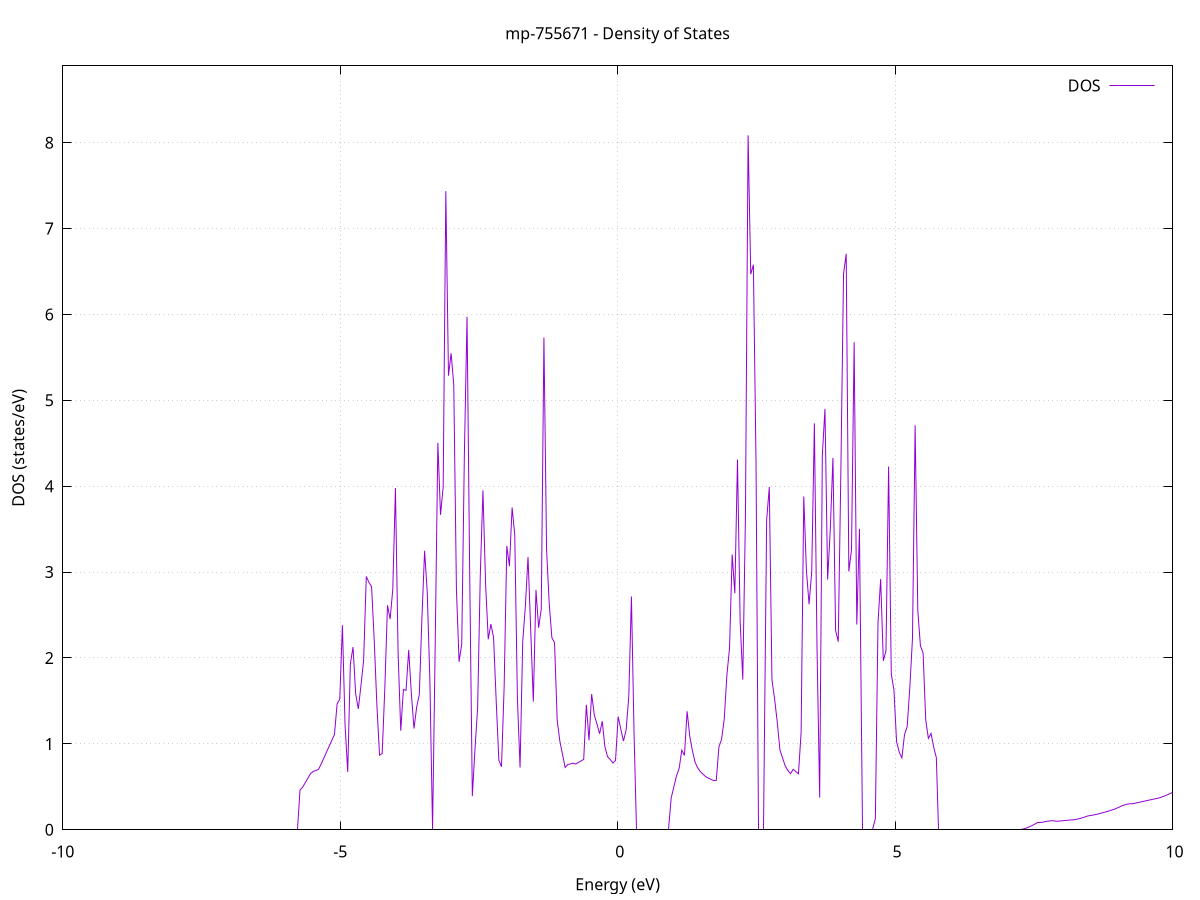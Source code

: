 set title 'mp-755671 - Density of States'
set xlabel 'Energy (eV)'
set ylabel 'DOS (states/eV)'
set grid
set xrange [-10:10]
set yrange [0:8.894]
set xzeroaxis lt -1
set terminal png size 800,600
set output 'mp-755671_dos_gnuplot.png'
plot '-' using 1:2 with lines title 'DOS'
-55.327800 0.000000
-55.280100 0.000000
-55.232300 0.000000
-55.184500 0.000000
-55.136700 0.000000
-55.088900 0.000000
-55.041100 0.000000
-54.993300 0.000000
-54.945600 0.000000
-54.897800 0.000000
-54.850000 0.000000
-54.802200 0.000000
-54.754400 0.000000
-54.706600 0.000000
-54.658800 0.000000
-54.611000 0.000000
-54.563300 0.000000
-54.515500 0.000000
-54.467700 0.000000
-54.419900 0.000000
-54.372100 0.000000
-54.324300 0.000000
-54.276500 0.000000
-54.228700 0.000000
-54.181000 0.000000
-54.133200 0.000000
-54.085400 0.000000
-54.037600 0.000000
-53.989800 0.000000
-53.942000 0.000000
-53.894200 0.000000
-53.846500 0.000000
-53.798700 0.000000
-53.750900 0.000000
-53.703100 0.000000
-53.655300 0.000000
-53.607500 0.000000
-53.559700 0.000000
-53.511900 0.000000
-53.464200 0.000000
-53.416400 0.000000
-53.368600 0.000000
-53.320800 0.000000
-53.273000 0.000000
-53.225200 0.000000
-53.177400 0.000000
-53.129600 0.000000
-53.081900 0.000000
-53.034100 0.000000
-52.986300 0.000000
-52.938500 0.000000
-52.890700 0.000000
-52.842900 0.000000
-52.795100 0.000000
-52.747400 0.000000
-52.699600 0.000000
-52.651800 0.000000
-52.604000 0.000000
-52.556200 0.000000
-52.508400 0.000000
-52.460600 0.000000
-52.412800 0.000000
-52.365100 0.000000
-52.317300 0.000000
-52.269500 0.000000
-52.221700 0.000000
-52.173900 0.000000
-52.126100 0.000000
-52.078300 0.000000
-52.030500 0.000000
-51.982800 0.000000
-51.935000 0.000000
-51.887200 0.000000
-51.839400 0.000000
-51.791600 0.000000
-51.743800 0.000000
-51.696000 0.000000
-51.648300 0.000000
-51.600500 0.000000
-51.552700 0.000000
-51.504900 0.000000
-51.457100 0.000000
-51.409300 0.000000
-51.361500 0.000000
-51.313700 0.000000
-51.266000 0.000000
-51.218200 0.000000
-51.170400 0.000000
-51.122600 0.000000
-51.074800 0.000000
-51.027000 0.000000
-50.979200 0.000000
-50.931400 0.000000
-50.883700 0.000000
-50.835900 0.000000
-50.788100 0.000000
-50.740300 0.000000
-50.692500 0.000000
-50.644700 0.000000
-50.596900 0.000000
-50.549200 0.000000
-50.501400 0.000000
-50.453600 0.000000
-50.405800 0.000000
-50.358000 0.000000
-50.310200 0.000000
-50.262400 0.000000
-50.214600 0.000000
-50.166900 0.000000
-50.119100 0.000000
-50.071300 0.000000
-50.023500 0.000000
-49.975700 0.000000
-49.927900 0.000000
-49.880100 0.000000
-49.832400 0.000000
-49.784600 0.000000
-49.736800 0.000000
-49.689000 0.000000
-49.641200 0.000000
-49.593400 0.000000
-49.545600 0.000000
-49.497800 0.000000
-49.450100 0.000000
-49.402300 0.000000
-49.354500 0.000000
-49.306700 0.000000
-49.258900 0.000000
-49.211100 0.000000
-49.163300 0.000000
-49.115500 0.000000
-49.067800 0.000000
-49.020000 0.000000
-48.972200 0.000000
-48.924400 0.000000
-48.876600 0.000000
-48.828800 0.000000
-48.781000 0.000000
-48.733300 0.000000
-48.685500 0.000000
-48.637700 0.000000
-48.589900 0.000000
-48.542100 0.000000
-48.494300 0.000000
-48.446500 0.000000
-48.398700 0.000000
-48.351000 0.000000
-48.303200 0.000000
-48.255400 0.000000
-48.207600 0.000000
-48.159800 0.000000
-48.112000 0.000000
-48.064200 0.000000
-48.016400 0.000000
-47.968700 0.000000
-47.920900 0.000000
-47.873100 0.000000
-47.825300 0.000000
-47.777500 11.517900
-47.729700 5.402800
-47.681900 18.701600
-47.634200 0.000000
-47.586400 0.000000
-47.538600 0.000000
-47.490800 0.000000
-47.443000 0.000000
-47.395200 0.000000
-47.347400 0.000000
-47.299600 0.000000
-47.251900 0.000000
-47.204100 0.000000
-47.156300 0.000000
-47.108500 0.000000
-47.060700 0.000000
-47.012900 0.000000
-46.965100 0.000000
-46.917300 0.000000
-46.869600 0.000000
-46.821800 0.000000
-46.774000 0.000000
-46.726200 0.000000
-46.678400 0.000000
-46.630600 0.000000
-46.582800 0.000000
-46.535100 0.000000
-46.487300 0.000000
-46.439500 0.000000
-46.391700 0.000000
-46.343900 0.000000
-46.296100 0.000000
-46.248300 0.000000
-46.200500 25.761000
-46.152800 9.515100
-46.105000 19.293900
-46.057200 0.000000
-46.009400 0.000000
-45.961600 0.000000
-45.913800 0.000000
-45.866000 0.000000
-45.818200 0.000000
-45.770500 0.000000
-45.722700 0.000000
-45.674900 0.000000
-45.627100 0.000000
-45.579300 0.000000
-45.531500 0.000000
-45.483700 0.000000
-45.436000 0.000000
-45.388200 0.000000
-45.340400 0.000000
-45.292600 0.000000
-45.244800 0.000000
-45.197000 0.000000
-45.149200 0.000000
-45.101400 0.000000
-45.053700 0.000000
-45.005900 0.000000
-44.958100 0.000000
-44.910300 0.000000
-44.862500 0.000000
-44.814700 0.000000
-44.766900 0.000000
-44.719100 0.000000
-44.671400 0.000000
-44.623600 0.000000
-44.575800 0.000000
-44.528000 0.000000
-44.480200 0.000000
-44.432400 0.000000
-44.384600 0.000000
-44.336900 0.000000
-44.289100 0.000000
-44.241300 0.000000
-44.193500 0.000000
-44.145700 0.000000
-44.097900 0.000000
-44.050100 0.000000
-44.002300 0.000000
-43.954600 0.000000
-43.906800 0.000000
-43.859000 0.000000
-43.811200 0.000000
-43.763400 0.000000
-43.715600 0.000000
-43.667800 0.000000
-43.620000 0.000000
-43.572300 0.000000
-43.524500 0.000000
-43.476700 0.000000
-43.428900 0.000000
-43.381100 0.000000
-43.333300 0.000000
-43.285500 0.000000
-43.237800 0.000000
-43.190000 0.000000
-43.142200 0.000000
-43.094400 0.000000
-43.046600 0.000000
-42.998800 0.000000
-42.951000 0.000000
-42.903200 0.000000
-42.855500 0.000000
-42.807700 0.000000
-42.759900 0.000000
-42.712100 0.000000
-42.664300 0.000000
-42.616500 0.000000
-42.568700 0.000000
-42.520900 0.000000
-42.473200 0.000000
-42.425400 0.000000
-42.377600 0.000000
-42.329800 0.000000
-42.282000 0.000000
-42.234200 0.000000
-42.186400 0.000000
-42.138700 0.000000
-42.090900 0.000000
-42.043100 0.000000
-41.995300 0.000000
-41.947500 0.000000
-41.899700 0.000000
-41.851900 0.000000
-41.804100 0.000000
-41.756400 0.000000
-41.708600 0.000000
-41.660800 0.000000
-41.613000 0.000000
-41.565200 0.000000
-41.517400 0.000000
-41.469600 0.000000
-41.421800 0.000000
-41.374100 0.000000
-41.326300 0.000000
-41.278500 0.000000
-41.230700 0.000000
-41.182900 0.000000
-41.135100 0.000000
-41.087300 0.000000
-41.039600 0.000000
-40.991800 0.000000
-40.944000 0.000000
-40.896200 0.000000
-40.848400 0.000000
-40.800600 0.000000
-40.752800 0.000000
-40.705000 0.000000
-40.657300 0.000000
-40.609500 0.000000
-40.561700 0.000000
-40.513900 0.000000
-40.466100 0.000000
-40.418300 0.000000
-40.370500 0.000000
-40.322800 0.000000
-40.275000 0.000000
-40.227200 0.000000
-40.179400 0.000000
-40.131600 0.000000
-40.083800 0.000000
-40.036000 0.000000
-39.988200 0.000000
-39.940500 0.000000
-39.892700 0.000000
-39.844900 0.000000
-39.797100 0.000000
-39.749300 0.000000
-39.701500 0.000000
-39.653700 0.000000
-39.605900 0.000000
-39.558200 0.000000
-39.510400 0.000000
-39.462600 0.000000
-39.414800 0.000000
-39.367000 0.000000
-39.319200 0.000000
-39.271400 0.000000
-39.223700 0.000000
-39.175900 0.000000
-39.128100 0.000000
-39.080300 0.000000
-39.032500 0.000000
-38.984700 0.000000
-38.936900 0.000000
-38.889100 0.000000
-38.841400 0.000000
-38.793600 0.000000
-38.745800 0.000000
-38.698000 0.000000
-38.650200 0.000000
-38.602400 0.000000
-38.554600 0.000000
-38.506800 0.000000
-38.459100 0.000000
-38.411300 0.000000
-38.363500 0.000000
-38.315700 0.000000
-38.267900 0.000000
-38.220100 0.000000
-38.172300 0.000000
-38.124600 0.000000
-38.076800 0.000000
-38.029000 0.000000
-37.981200 0.000000
-37.933400 0.000000
-37.885600 0.000000
-37.837800 0.000000
-37.790000 0.000000
-37.742300 0.000000
-37.694500 0.000000
-37.646700 0.000000
-37.598900 0.000000
-37.551100 0.000000
-37.503300 0.000000
-37.455500 0.000000
-37.407700 0.000000
-37.360000 0.000000
-37.312200 0.000000
-37.264400 0.000000
-37.216600 0.000000
-37.168800 0.000000
-37.121000 0.000000
-37.073200 0.000000
-37.025500 0.000000
-36.977700 0.000000
-36.929900 0.000000
-36.882100 0.000000
-36.834300 0.000000
-36.786500 0.000000
-36.738700 0.000000
-36.690900 0.000000
-36.643200 0.000000
-36.595400 0.000000
-36.547600 0.000000
-36.499800 0.000000
-36.452000 0.000000
-36.404200 0.000000
-36.356400 0.000000
-36.308600 0.000000
-36.260900 0.000000
-36.213100 0.000000
-36.165300 0.000000
-36.117500 0.000000
-36.069700 0.000000
-36.021900 0.000000
-35.974100 0.000000
-35.926400 0.000000
-35.878600 0.000000
-35.830800 0.000000
-35.783000 0.000000
-35.735200 0.000000
-35.687400 0.000000
-35.639600 0.000000
-35.591800 0.000000
-35.544100 0.000000
-35.496300 0.000000
-35.448500 0.000000
-35.400700 0.000000
-35.352900 0.000000
-35.305100 0.000000
-35.257300 0.000000
-35.209500 0.000000
-35.161800 0.000000
-35.114000 0.000000
-35.066200 0.000000
-35.018400 0.000000
-34.970600 0.000000
-34.922800 0.000000
-34.875000 0.000000
-34.827300 0.000000
-34.779500 0.000000
-34.731700 0.000000
-34.683900 0.000000
-34.636100 0.000000
-34.588300 0.000000
-34.540500 0.000000
-34.492700 0.000000
-34.445000 0.000000
-34.397200 0.000000
-34.349400 0.000000
-34.301600 0.000000
-34.253800 0.000000
-34.206000 0.000000
-34.158200 0.000000
-34.110400 0.000000
-34.062700 0.000000
-34.014900 0.000000
-33.967100 0.000000
-33.919300 0.000000
-33.871500 0.000000
-33.823700 0.000000
-33.775900 0.000000
-33.728200 0.000000
-33.680400 0.000000
-33.632600 0.000000
-33.584800 0.000000
-33.537000 0.000000
-33.489200 0.000000
-33.441400 0.000000
-33.393600 0.000000
-33.345900 0.000000
-33.298100 0.000000
-33.250300 0.000000
-33.202500 0.000000
-33.154700 0.000000
-33.106900 0.000000
-33.059100 0.000000
-33.011300 0.000000
-32.963600 0.000000
-32.915800 0.000000
-32.868000 0.000000
-32.820200 0.000000
-32.772400 0.000000
-32.724600 0.000000
-32.676800 0.000000
-32.629100 0.000000
-32.581300 0.000000
-32.533500 0.000000
-32.485700 0.000000
-32.437900 0.000000
-32.390100 0.000000
-32.342300 0.000000
-32.294500 0.000000
-32.246800 0.000000
-32.199000 0.000000
-32.151200 0.000000
-32.103400 0.000000
-32.055600 0.000000
-32.007800 0.000000
-31.960000 0.000000
-31.912200 0.000000
-31.864500 0.000000
-31.816700 0.000000
-31.768900 0.000000
-31.721100 0.000000
-31.673300 0.000000
-31.625500 0.000000
-31.577700 0.000000
-31.530000 0.000000
-31.482200 0.000000
-31.434400 0.000000
-31.386600 0.000000
-31.338800 0.000000
-31.291000 0.000000
-31.243200 0.000000
-31.195400 0.000000
-31.147700 0.000000
-31.099900 0.000000
-31.052100 0.000000
-31.004300 0.000000
-30.956500 0.000000
-30.908700 0.000000
-30.860900 0.000000
-30.813200 0.000000
-30.765400 0.000000
-30.717600 0.000000
-30.669800 0.000000
-30.622000 0.000000
-30.574200 0.000000
-30.526400 0.000000
-30.478600 0.000000
-30.430900 0.000000
-30.383100 0.000000
-30.335300 0.000000
-30.287500 0.000000
-30.239700 0.000000
-30.191900 0.000000
-30.144100 0.000000
-30.096300 0.000000
-30.048600 0.000000
-30.000800 0.000000
-29.953000 0.000000
-29.905200 0.000000
-29.857400 0.000000
-29.809600 0.000000
-29.761800 0.000000
-29.714100 0.000000
-29.666300 0.000000
-29.618500 0.000000
-29.570700 0.000000
-29.522900 0.000000
-29.475100 0.000000
-29.427300 0.000000
-29.379500 0.000000
-29.331800 0.000000
-29.284000 0.000000
-29.236200 0.000000
-29.188400 0.000000
-29.140600 0.000000
-29.092800 0.000000
-29.045000 0.000000
-28.997200 0.000000
-28.949500 0.000000
-28.901700 0.000000
-28.853900 0.000000
-28.806100 0.000000
-28.758300 0.000000
-28.710500 0.000000
-28.662700 0.000000
-28.615000 0.000000
-28.567200 0.000000
-28.519400 0.000000
-28.471600 0.000000
-28.423800 0.000000
-28.376000 0.000000
-28.328200 0.000000
-28.280400 0.000000
-28.232700 0.000000
-28.184900 0.000000
-28.137100 0.000000
-28.089300 0.000000
-28.041500 0.000000
-27.993700 0.000000
-27.945900 0.000000
-27.898100 0.000000
-27.850400 0.000000
-27.802600 0.000000
-27.754800 0.000000
-27.707000 0.000000
-27.659200 0.000000
-27.611400 0.000000
-27.563600 0.000000
-27.515900 0.000000
-27.468100 0.000000
-27.420300 0.000000
-27.372500 0.000000
-27.324700 0.000000
-27.276900 0.000000
-27.229100 0.000000
-27.181300 0.000000
-27.133600 0.000000
-27.085800 0.000000
-27.038000 0.000000
-26.990200 0.000000
-26.942400 0.000000
-26.894600 0.000000
-26.846800 0.000000
-26.799000 0.000000
-26.751300 0.000000
-26.703500 0.000000
-26.655700 0.000000
-26.607900 0.000000
-26.560100 0.000000
-26.512300 0.000000
-26.464500 0.000000
-26.416800 0.000000
-26.369000 0.000000
-26.321200 0.000000
-26.273400 0.000000
-26.225600 0.000000
-26.177800 0.000000
-26.130000 0.000000
-26.082200 0.000000
-26.034500 0.000000
-25.986700 0.000000
-25.938900 0.000000
-25.891100 0.000000
-25.843300 0.000000
-25.795500 0.000000
-25.747700 0.000000
-25.699900 0.000000
-25.652200 0.000000
-25.604400 0.000000
-25.556600 0.000000
-25.508800 0.000000
-25.461000 0.000000
-25.413200 0.000000
-25.365400 0.000000
-25.317700 0.000000
-25.269900 0.000000
-25.222100 0.000000
-25.174300 0.000000
-25.126500 0.000000
-25.078700 0.000000
-25.030900 0.000000
-24.983100 0.000000
-24.935400 0.000000
-24.887600 0.000000
-24.839800 0.000000
-24.792000 0.000000
-24.744200 0.000000
-24.696400 0.000000
-24.648600 0.000000
-24.600800 0.000000
-24.553100 0.000000
-24.505300 0.000000
-24.457500 0.000000
-24.409700 0.000000
-24.361900 0.000000
-24.314100 0.000000
-24.266300 0.000000
-24.218600 0.000000
-24.170800 0.000000
-24.123000 0.000000
-24.075200 0.000000
-24.027400 0.000000
-23.979600 0.000000
-23.931800 0.000000
-23.884000 0.000000
-23.836300 0.000000
-23.788500 0.000000
-23.740700 0.000000
-23.692900 0.000000
-23.645100 0.000000
-23.597300 0.000000
-23.549500 0.000000
-23.501700 0.000000
-23.454000 0.000000
-23.406200 0.000000
-23.358400 0.000000
-23.310600 0.000000
-23.262800 0.000000
-23.215000 0.000000
-23.167200 0.000000
-23.119500 0.000000
-23.071700 0.000000
-23.023900 0.000000
-22.976100 0.000000
-22.928300 0.000000
-22.880500 0.000000
-22.832700 0.000000
-22.784900 0.000000
-22.737200 0.000000
-22.689400 0.000000
-22.641600 0.000000
-22.593800 0.000000
-22.546000 0.000000
-22.498200 0.000000
-22.450400 0.000000
-22.402600 0.000000
-22.354900 0.000000
-22.307100 0.000000
-22.259300 0.000000
-22.211500 0.000000
-22.163700 0.000000
-22.115900 0.000000
-22.068100 0.000000
-22.020400 0.000000
-21.972600 0.000000
-21.924800 0.000000
-21.877000 0.000000
-21.829200 0.000000
-21.781400 0.000000
-21.733600 0.000000
-21.685800 0.000000
-21.638100 0.000000
-21.590300 0.000000
-21.542500 0.000000
-21.494700 0.000000
-21.446900 0.000000
-21.399100 0.000000
-21.351300 0.000000
-21.303600 0.000000
-21.255800 0.000000
-21.208000 0.000000
-21.160200 0.000000
-21.112400 0.000000
-21.064600 0.000000
-21.016800 0.000000
-20.969000 0.000000
-20.921300 0.000000
-20.873500 0.000000
-20.825700 0.000000
-20.777900 0.000000
-20.730100 0.000000
-20.682300 0.000000
-20.634500 0.000000
-20.586700 0.000000
-20.539000 0.000000
-20.491200 0.000000
-20.443400 0.000000
-20.395600 0.000000
-20.347800 0.000000
-20.300000 0.000000
-20.252200 0.000000
-20.204500 0.000000
-20.156700 0.000000
-20.108900 0.000000
-20.061100 0.000000
-20.013300 0.000000
-19.965500 0.000000
-19.917700 0.000000
-19.869900 0.000000
-19.822200 0.000000
-19.774400 0.000000
-19.726600 0.000000
-19.678800 0.000000
-19.631000 0.000000
-19.583200 0.000000
-19.535400 0.000000
-19.487600 0.000000
-19.439900 0.000000
-19.392100 0.000000
-19.344300 0.000000
-19.296500 0.000000
-19.248700 0.000000
-19.200900 0.000000
-19.153100 0.230400
-19.105400 0.507600
-19.057600 0.308600
-19.009800 0.336500
-18.962000 0.364500
-18.914200 0.382600
-18.866400 0.369100
-18.818600 0.370400
-18.770800 0.385400
-18.723100 0.400400
-18.675300 0.415400
-18.627500 0.430400
-18.579700 0.442200
-18.531900 0.457500
-18.484100 0.472700
-18.436300 0.488600
-18.388500 0.504600
-18.340800 0.520600
-18.293000 0.542200
-18.245200 0.600100
-18.197400 0.633400
-18.149600 0.666700
-18.101800 0.699800
-18.054000 0.730600
-18.006300 0.761300
-17.958500 0.903800
-17.910700 1.038600
-17.862900 1.169300
-17.815100 1.300100
-17.767300 1.420800
-17.719500 1.927300
-17.671700 0.756300
-17.624000 2.291800
-17.576200 3.707500
-17.528400 3.444800
-17.480600 2.987300
-17.432800 2.731400
-17.385000 2.616200
-17.337200 1.101600
-17.289400 1.976700
-17.241700 0.409100
-17.193900 0.421900
-17.146100 0.434700
-17.098300 0.447500
-17.050500 0.460200
-17.002700 0.442900
-16.954900 0.457500
-16.907200 0.472000
-16.859400 0.487900
-16.811600 0.503900
-16.763800 0.519900
-16.716000 0.541300
-16.668200 0.599800
-16.620400 0.633700
-16.572600 0.667600
-16.524900 0.701200
-16.477100 0.732900
-16.429300 0.764600
-16.381500 0.909600
-16.333700 1.050400
-16.285900 1.193000
-16.238100 1.859300
-16.190300 1.402400
-16.142600 1.212000
-16.094800 0.745800
-16.047000 2.716100
-15.999200 3.436300
-15.951400 3.162800
-15.903600 2.772300
-15.855800 2.410700
-15.808100 2.197800
-15.760300 2.022400
-15.712500 1.124600
-15.664700 0.000000
-15.616900 0.000000
-15.569100 0.000000
-15.521300 0.000000
-15.473500 0.000000
-15.425800 0.000000
-15.378000 0.000000
-15.330200 0.000000
-15.282400 0.000000
-15.234600 0.000000
-15.186800 0.000000
-15.139000 0.000000
-15.091200 0.000000
-15.043500 0.000000
-14.995700 0.000000
-14.947900 0.000000
-14.900100 0.000000
-14.852300 0.000000
-14.804500 0.000000
-14.756700 0.000000
-14.709000 0.000000
-14.661200 0.000000
-14.613400 0.000000
-14.565600 0.000000
-14.517800 0.000000
-14.470000 0.000000
-14.422200 0.000000
-14.374400 0.000000
-14.326700 0.000000
-14.278900 0.000000
-14.231100 0.000000
-14.183300 0.000000
-14.135500 0.000000
-14.087700 0.000000
-14.039900 0.000000
-13.992100 0.000000
-13.944400 0.000000
-13.896600 0.000000
-13.848800 0.000000
-13.801000 0.000000
-13.753200 0.000000
-13.705400 0.000000
-13.657600 0.000000
-13.609900 0.000000
-13.562100 0.000000
-13.514300 0.000000
-13.466500 0.000000
-13.418700 0.000000
-13.370900 0.000000
-13.323100 0.000000
-13.275300 0.000000
-13.227600 0.000000
-13.179800 0.000000
-13.132000 0.000000
-13.084200 0.000000
-13.036400 0.000000
-12.988600 0.000000
-12.940800 0.000000
-12.893000 0.000000
-12.845300 0.000000
-12.797500 0.000000
-12.749700 0.000000
-12.701900 0.000000
-12.654100 0.000000
-12.606300 0.000000
-12.558500 0.000000
-12.510800 0.000000
-12.463000 0.000000
-12.415200 0.000000
-12.367400 0.000000
-12.319600 0.000000
-12.271800 0.000000
-12.224000 0.000000
-12.176200 0.000000
-12.128500 0.000000
-12.080700 0.000000
-12.032900 0.000000
-11.985100 0.000000
-11.937300 0.000000
-11.889500 0.000000
-11.841700 0.000000
-11.794000 0.000000
-11.746200 0.000000
-11.698400 0.000000
-11.650600 0.000000
-11.602800 0.000000
-11.555000 0.000000
-11.507200 0.000000
-11.459400 0.000000
-11.411700 0.000000
-11.363900 0.000000
-11.316100 0.000000
-11.268300 0.000000
-11.220500 0.000000
-11.172700 0.000000
-11.124900 0.000000
-11.077100 0.000000
-11.029400 0.000000
-10.981600 0.000000
-10.933800 0.000000
-10.886000 0.000000
-10.838200 0.000000
-10.790400 0.000000
-10.742600 0.000000
-10.694900 0.000000
-10.647100 0.000000
-10.599300 0.000000
-10.551500 0.000000
-10.503700 0.000000
-10.455900 0.000000
-10.408100 0.000000
-10.360300 0.000000
-10.312600 0.000000
-10.264800 0.000000
-10.217000 0.000000
-10.169200 0.000000
-10.121400 0.000000
-10.073600 0.000000
-10.025800 0.000000
-9.978000 0.000000
-9.930300 0.000000
-9.882500 0.000000
-9.834700 0.000000
-9.786900 0.000000
-9.739100 0.000000
-9.691300 0.000000
-9.643500 0.000000
-9.595800 0.000000
-9.548000 0.000000
-9.500200 0.000000
-9.452400 0.000000
-9.404600 0.000000
-9.356800 0.000000
-9.309000 0.000000
-9.261200 0.000000
-9.213500 0.000000
-9.165700 0.000000
-9.117900 0.000000
-9.070100 0.000000
-9.022300 0.000000
-8.974500 0.000000
-8.926700 0.000000
-8.878900 0.000000
-8.831200 0.000000
-8.783400 0.000000
-8.735600 0.000000
-8.687800 0.000000
-8.640000 0.000000
-8.592200 0.000000
-8.544400 0.000000
-8.496700 0.000000
-8.448900 0.000000
-8.401100 0.000000
-8.353300 0.000000
-8.305500 0.000000
-8.257700 0.000000
-8.209900 0.000000
-8.162100 0.000000
-8.114400 0.000000
-8.066600 0.000000
-8.018800 0.000000
-7.971000 0.000000
-7.923200 0.000000
-7.875400 0.000000
-7.827600 0.000000
-7.779800 0.000000
-7.732100 0.000000
-7.684300 0.000000
-7.636500 0.000000
-7.588700 0.000000
-7.540900 0.000000
-7.493100 0.000000
-7.445300 0.000000
-7.397600 0.000000
-7.349800 0.000000
-7.302000 0.000000
-7.254200 0.000000
-7.206400 0.000000
-7.158600 0.000000
-7.110800 0.000000
-7.063000 0.000000
-7.015300 0.000000
-6.967500 0.000000
-6.919700 0.000000
-6.871900 0.000000
-6.824100 0.000000
-6.776300 0.000000
-6.728500 0.000000
-6.680700 0.000000
-6.633000 0.000000
-6.585200 0.000000
-6.537400 0.000000
-6.489600 0.000000
-6.441800 0.000000
-6.394000 0.000000
-6.346200 0.000000
-6.298500 0.000000
-6.250700 0.000000
-6.202900 0.000000
-6.155100 0.000000
-6.107300 0.000000
-6.059500 0.000000
-6.011700 0.000000
-5.963900 0.000000
-5.916200 0.000000
-5.868400 0.000000
-5.820600 0.000000
-5.772800 0.000000
-5.725000 0.463500
-5.677200 0.495800
-5.629400 0.549000
-5.581600 0.602200
-5.533900 0.655400
-5.486100 0.680300
-5.438300 0.690300
-5.390500 0.702800
-5.342700 0.767600
-5.294900 0.835900
-5.247100 0.904300
-5.199400 0.972600
-5.151600 1.041000
-5.103800 1.109300
-5.056000 1.466400
-5.008200 1.519500
-4.960400 2.382000
-4.912600 1.214500
-4.864800 0.673500
-4.817100 1.933600
-4.769300 2.127000
-4.721500 1.582600
-4.673700 1.407400
-4.625900 1.680500
-4.578100 1.972200
-4.530300 2.949300
-4.482500 2.880100
-4.434800 2.830100
-4.387000 2.205500
-4.339200 1.451600
-4.291400 0.869300
-4.243600 0.887900
-4.195800 1.651600
-4.148000 2.613500
-4.100300 2.452800
-4.052500 2.800700
-4.004700 3.978300
-3.956900 2.057300
-3.909100 1.153200
-3.861300 1.632500
-3.813500 1.623300
-3.765700 2.093800
-3.718000 1.586600
-3.670200 1.178700
-3.622400 1.428600
-3.574600 1.574100
-3.526800 2.477300
-3.479000 3.248500
-3.431200 2.761100
-3.383400 1.718800
-3.335700 0.000000
-3.287900 2.168400
-3.240100 4.505100
-3.192300 3.666600
-3.144500 3.991500
-3.096700 7.435500
-3.048900 5.287600
-3.001200 5.547200
-2.953400 5.178200
-2.905600 2.800900
-2.857800 1.956000
-2.810000 2.162600
-2.762200 4.372900
-2.714400 5.973500
-2.666600 3.000600
-2.618900 0.391900
-2.571100 0.939700
-2.523300 1.417800
-2.475500 2.966100
-2.427700 3.950900
-2.379900 2.862200
-2.332100 2.218300
-2.284400 2.395000
-2.236600 2.241800
-2.188800 1.501200
-2.141000 0.809300
-2.093200 0.733400
-2.045400 1.669700
-1.997600 3.304200
-1.949800 3.070500
-1.902100 3.752500
-1.854300 3.433800
-1.806500 1.527200
-1.758700 0.724900
-1.710900 2.191700
-1.663100 2.602200
-1.615300 3.175400
-1.567500 2.340100
-1.519800 1.492400
-1.472000 2.791500
-1.424200 2.352500
-1.376400 2.571600
-1.328600 5.730800
-1.280800 3.258200
-1.233000 2.633700
-1.185300 2.236500
-1.137500 2.178300
-1.089700 1.275300
-1.041900 1.032900
-0.994100 0.879400
-0.946300 0.725800
-0.898500 0.760300
-0.850700 0.766900
-0.803000 0.776000
-0.755200 0.765400
-0.707400 0.783400
-0.659600 0.801300
-0.611800 0.819300
-0.564000 1.455100
-0.516200 1.041300
-0.468400 1.579700
-0.420700 1.336400
-0.372900 1.232000
-0.325100 1.117800
-0.277300 1.263700
-0.229500 0.966400
-0.181700 0.850900
-0.133900 0.819100
-0.086200 0.776600
-0.038400 0.806000
0.009400 1.318700
0.057200 1.170300
0.105000 1.032700
0.152800 1.163400
0.200600 1.544900
0.248400 2.716000
0.296100 1.109000
0.343900 0.000000
0.391700 0.000000
0.439500 0.000000
0.487300 0.000000
0.535100 0.000000
0.582900 0.000000
0.630700 0.000000
0.678400 0.000000
0.726200 0.000000
0.774000 0.000000
0.821800 0.000000
0.869600 0.000000
0.917400 0.000000
0.965200 0.371300
1.012900 0.499700
1.060700 0.628100
1.108500 0.715600
1.156300 0.926900
1.204100 0.866000
1.251900 1.379900
1.299700 1.088900
1.347500 0.920600
1.395200 0.786400
1.443000 0.720800
1.490800 0.677000
1.538600 0.647600
1.586400 0.618300
1.634200 0.602100
1.682000 0.587500
1.729800 0.572900
1.777500 0.574800
1.825300 0.964100
1.873100 1.053600
1.920900 1.286400
1.968700 1.797700
2.016500 2.117300
2.064300 3.205200
2.112000 2.753400
2.159800 4.310300
2.207600 2.434400
2.255400 1.748500
2.303200 3.647000
2.351000 8.085600
2.398800 6.468300
2.446600 6.578200
2.494300 4.256500
2.542100 0.000000
2.589900 0.000000
2.637700 0.000000
2.685500 3.606900
2.733300 3.990400
2.781100 1.747400
2.828900 1.522500
2.876600 1.253500
2.924400 0.930100
2.972200 0.836900
3.020000 0.743600
3.067800 0.690800
3.115600 0.653100
3.163400 0.704100
3.211100 0.677900
3.258900 0.651600
3.306700 1.134000
3.354500 3.881200
3.402300 3.016700
3.450100 2.625400
3.497900 3.003900
3.545700 4.732000
3.593400 2.112900
3.641200 0.375400
3.689000 4.361200
3.736800 4.899600
3.784600 2.913700
3.832400 3.497500
3.880200 4.329200
3.928000 2.322500
3.975700 2.189500
4.023500 4.194800
4.071300 6.470500
4.119100 6.706000
4.166900 3.007400
4.214700 3.258500
4.262500 5.676400
4.310200 2.389800
4.358000 3.503000
4.405800 0.000000
4.453600 0.000000
4.501400 0.000000
4.549200 0.000000
4.597000 0.000000
4.644800 0.129500
4.692500 2.413800
4.740300 2.919100
4.788100 1.967500
4.835900 2.081000
4.883700 4.229600
4.931500 1.812400
4.979300 1.630200
5.027100 1.024100
5.074800 0.904500
5.122600 0.836100
5.170400 1.109100
5.218200 1.199700
5.266000 1.658500
5.313800 2.229300
5.361600 4.708900
5.409300 2.553400
5.457100 2.140800
5.504900 2.058600
5.552700 1.278200
5.600500 1.064500
5.648300 1.121400
5.696100 0.962000
5.743900 0.838500
5.791600 0.000000
5.839400 0.000000
5.887200 0.000000
5.935000 0.000000
5.982800 0.000000
6.030600 0.000000
6.078400 0.000000
6.126200 0.000000
6.173900 0.000000
6.221700 0.000000
6.269500 0.000000
6.317300 0.000000
6.365100 0.000000
6.412900 0.000000
6.460700 0.000000
6.508400 0.000000
6.556200 0.000000
6.604000 0.000000
6.651800 0.000000
6.699600 0.000000
6.747400 0.000000
6.795200 0.000000
6.843000 0.000000
6.890700 0.000000
6.938500 0.000000
6.986300 0.000000
7.034100 0.000000
7.081900 0.000000
7.129700 0.000000
7.177500 0.000000
7.225200 0.000000
7.273000 0.003300
7.320800 0.010900
7.368600 0.021000
7.416400 0.033400
7.464200 0.047700
7.512000 0.064000
7.559800 0.080300
7.607500 0.080300
7.655300 0.087600
7.703100 0.094400
7.750900 0.100000
7.798700 0.103900
7.846500 0.105800
7.894300 0.099600
7.942100 0.100300
7.989800 0.103200
8.037600 0.106100
8.085400 0.109000
8.133200 0.111900
8.181000 0.114500
8.228800 0.116900
8.276600 0.122600
8.324300 0.129900
8.372100 0.138800
8.419900 0.148800
8.467700 0.159900
8.515500 0.166100
8.563300 0.170300
8.611100 0.176900
8.658900 0.184100
8.706600 0.191900
8.754400 0.200200
8.802200 0.209000
8.850000 0.218300
8.897800 0.228200
8.945600 0.238300
8.993400 0.250400
9.041200 0.264600
9.088900 0.278600
9.136700 0.289800
9.184500 0.298300
9.232300 0.303000
9.280100 0.303100
9.327900 0.309700
9.375700 0.316400
9.423400 0.323200
9.471200 0.330000
9.519000 0.336900
9.566800 0.343800
9.614600 0.350500
9.662400 0.357000
9.710200 0.363600
9.758000 0.370900
9.805700 0.381100
9.853500 0.392900
9.901300 0.405900
9.949100 0.419900
9.996900 0.434900
10.044700 0.450800
10.092500 0.457800
10.140300 0.467500
10.188000 0.476800
10.235800 0.487400
10.283600 0.498400
10.331400 0.510600
10.379200 0.524100
10.427000 0.539200
10.474800 0.553500
10.522500 0.566900
10.570300 0.579000
10.618100 0.589400
10.665900 0.597800
10.713700 0.602100
10.761500 0.599600
10.809300 0.605100
10.857100 0.611800
10.904800 0.618800
10.952600 0.633200
11.000400 0.654200
11.048200 0.682900
11.096000 0.714600
11.143800 0.752800
11.191600 0.787500
11.239400 0.847200
11.287100 0.929400
11.334900 0.922800
11.382700 0.888500
11.430500 0.861700
11.478300 0.835700
11.526100 0.810200
11.573900 0.787000
11.621600 0.764800
11.669400 0.744200
11.717200 0.742900
11.765000 0.748300
11.812800 0.755400
11.860600 0.763900
11.908400 0.772600
11.956200 0.783100
12.003900 0.800000
12.051700 0.827900
12.099500 0.842400
12.147300 0.819200
12.195100 0.818400
12.242900 0.819800
12.290700 0.810300
12.338500 0.798000
12.386200 0.782600
12.434000 0.766300
12.481800 0.749700
12.529600 0.914600
12.577400 0.973400
12.625200 0.726000
12.673000 0.820800
12.720700 0.867000
12.768500 0.900300
12.816300 0.934700
12.864100 0.975400
12.911900 0.994300
12.959700 1.127900
13.007500 1.063200
13.055300 1.001500
13.103000 0.881900
13.150800 0.848900
13.198600 0.839900
13.246400 0.867500
13.294200 0.934800
13.342000 0.953600
13.389800 0.932500
13.437600 1.005000
13.485300 1.096000
13.533100 1.306900
13.580900 1.262700
13.628700 1.125500
13.676500 1.113900
13.724300 1.133100
13.772100 1.227700
13.819800 1.376900
13.867600 1.194500
13.915400 1.225300
13.963200 1.243400
14.011000 1.195300
14.058800 1.129300
14.106600 1.130800
14.154400 1.131100
14.202100 1.136000
14.249900 1.161900
14.297700 1.193000
14.345500 1.212500
14.393300 1.223200
14.441100 1.209300
14.488900 1.228600
14.536700 1.278500
14.584400 1.361500
14.632200 1.668900
14.680000 1.765800
14.727800 1.627400
14.775600 1.470400
14.823400 1.694400
14.871200 2.220500
14.918900 2.470500
14.966700 2.238700
15.014500 2.185600
15.062300 2.187000
15.110100 1.861700
15.157900 1.102900
15.205700 0.895100
15.253500 0.833800
15.301200 0.853700
15.349000 1.021700
15.396800 1.385700
15.444600 2.812900
15.492400 3.142700
15.540200 2.828600
15.588000 1.828300
15.635800 1.120400
15.683500 0.870900
15.731300 0.918300
15.779100 1.121400
15.826900 1.227100
15.874700 1.159600
15.922500 1.318400
15.970300 1.401400
16.018000 1.481700
16.065800 1.518400
16.113600 1.728700
16.161400 1.352300
16.209200 1.225400
16.257000 1.085800
16.304800 1.012500
16.352600 1.177400
16.400300 1.109800
16.448100 0.862700
16.495900 0.827500
16.543700 0.952600
16.591500 1.048700
16.639300 1.028000
16.687100 0.981700
16.734800 0.991900
16.782600 1.062100
16.830400 1.291200
16.878200 1.513300
16.926000 1.858100
16.973800 2.038700
17.021600 2.204700
17.069400 2.157100
17.117100 1.888500
17.164900 1.711900
17.212700 1.696900
17.260500 1.562700
17.308300 1.328600
17.356100 1.222600
17.403900 1.339200
17.451700 1.402000
17.499400 1.386100
17.547200 1.562300
17.595000 1.818400
17.642800 1.697400
17.690600 1.509400
17.738400 1.172200
17.786200 1.153600
17.833900 1.150300
17.881700 1.149300
17.929500 1.134600
17.977300 1.111900
18.025100 1.087600
18.072900 1.229700
18.120700 1.311400
18.168500 1.295400
18.216200 1.273100
18.264000 1.168900
18.311800 1.043000
18.359600 0.978400
18.407400 0.950800
18.455200 0.928600
18.503000 0.908900
18.550800 0.891700
18.598500 0.974000
18.646300 1.162600
18.694100 1.016100
18.741900 0.990600
18.789700 0.988500
18.837500 0.980700
18.885300 0.974900
18.933000 0.969100
18.980800 0.971700
19.028600 0.980900
19.076400 0.997100
19.124200 1.007700
19.172000 1.016600
19.219800 1.026100
19.267600 1.034100
19.315300 1.044200
19.363100 1.058600
19.410900 1.075800
19.458700 1.082400
19.506500 1.066700
19.554300 1.039100
19.602100 1.006100
19.649900 0.993500
19.697600 1.002300
19.745400 1.026900
19.793200 1.058400
19.841000 1.099500
19.888800 0.846700
19.936600 0.849900
19.984400 0.855500
20.032100 0.866300
20.079900 0.891000
20.127700 0.904000
20.175500 0.897200
20.223300 0.882800
20.271100 0.876100
20.318900 0.811900
20.366700 0.829400
20.414400 0.978500
20.462200 1.317300
20.510000 1.536400
20.557800 1.644800
20.605600 1.716900
20.653400 1.735900
20.701200 1.652100
20.749000 1.562100
20.796700 1.585300
20.844500 1.650900
20.892300 1.687200
20.940100 1.139000
20.987900 0.999900
21.035700 1.647400
21.083500 1.960600
21.131200 1.575700
21.179000 1.511000
21.226800 1.357100
21.274600 1.404900
21.322400 1.442500
21.370200 1.504300
21.418000 1.237200
21.465800 1.223100
21.513500 1.191900
21.561300 1.195500
21.609100 1.198300
21.656900 1.193100
21.704700 1.197200
21.752500 1.171900
21.800300 1.197900
21.848100 1.223900
21.895800 1.188300
21.943600 1.140700
21.991400 1.067200
22.039200 1.064100
22.087000 1.206200
22.134800 1.829200
22.182600 2.234600
22.230300 2.289300
22.278100 2.038400
22.325900 1.928900
22.373700 1.827300
22.421500 1.800700
22.469300 1.922000
22.517100 1.836300
22.564900 1.652900
22.612600 1.291000
22.660400 1.040300
22.708200 0.931400
22.756000 0.869700
22.803800 0.794100
22.851600 0.714500
22.899400 0.634500
22.947200 0.586200
22.994900 0.542600
23.042700 0.472400
23.090500 0.506200
23.138300 0.825400
23.186100 0.969800
23.233900 1.016300
23.281700 1.055600
23.329400 1.149500
23.377200 1.277100
23.425000 1.550900
23.472800 1.648000
23.520600 1.696400
23.568400 1.749600
23.616200 1.827500
23.664000 1.741200
23.711700 1.675300
23.759500 1.608500
23.807300 1.509600
23.855100 1.471000
23.902900 1.431800
23.950700 1.426700
23.998500 1.453200
24.046300 1.451900
24.094000 1.414700
24.141800 1.280800
24.189600 1.143500
24.237400 1.145500
24.285200 1.268300
24.333000 1.413000
24.380800 1.284700
24.428500 1.085200
24.476300 1.296100
24.524100 1.265900
24.571900 1.260800
24.619700 1.393500
24.667500 1.639100
24.715300 1.857900
24.763100 1.804100
24.810800 1.981300
24.858600 2.086500
24.906400 1.949900
24.954200 1.485500
25.002000 1.290400
25.049800 1.147900
25.097600 1.026800
25.145400 0.909300
25.193100 1.059900
25.240900 0.629100
25.288700 0.621400
25.336500 0.668600
25.384300 0.810300
25.432100 0.994300
25.479900 1.117200
25.527600 1.250500
25.575400 1.321200
25.623200 1.424400
25.671000 1.514300
25.718800 1.412700
25.766600 1.392700
25.814400 1.389400
25.862200 1.397400
25.909900 1.418400
25.957700 1.395600
26.005500 1.272100
26.053300 1.249600
26.101100 1.160900
26.148900 1.083100
26.196700 0.933000
26.244400 0.906200
26.292200 0.971600
26.340000 0.955800
26.387800 0.873900
26.435600 0.872800
26.483400 0.880200
26.531200 0.969300
26.579000 1.206400
26.626700 1.272500
26.674500 1.332900
26.722300 1.489200
26.770100 1.546900
26.817900 1.569400
26.865700 1.621600
26.913500 1.777300
26.961300 1.660900
27.009000 1.172600
27.056800 1.064300
27.104600 1.043100
27.152400 1.055600
27.200200 1.098400
27.248000 1.151000
27.295800 1.242900
27.343500 1.468300
27.391300 1.684300
27.439100 1.767200
27.486900 1.907800
27.534700 1.560600
27.582500 1.412200
27.630300 1.450500
27.678100 1.325700
27.725800 1.240200
27.773600 1.197800
27.821400 1.180200
27.869200 1.202000
27.917000 1.228900
27.964800 1.248300
28.012600 1.009300
28.060400 0.942400
28.108100 1.033600
28.155900 2.331600
28.203700 1.292200
28.251500 1.320900
28.299300 1.484600
28.347100 1.426300
28.394900 1.326600
28.442600 1.262500
28.490400 1.354500
28.538200 1.421100
28.586000 1.538600
28.633800 1.663200
28.681600 1.821300
28.729400 1.545500
28.777200 1.356900
28.824900 1.189300
28.872700 1.125500
28.920500 1.125300
28.968300 1.170100
29.016100 1.234500
29.063900 1.236800
29.111700 1.219900
29.159500 1.128800
29.207200 1.070900
29.255000 1.051200
29.302800 1.096100
29.350600 1.099600
29.398400 1.112700
29.446200 1.147400
29.494000 1.217700
29.541700 1.013100
29.589500 0.866300
29.637300 1.134700
29.685100 1.193300
29.732900 1.078400
29.780700 0.954000
29.828500 0.908100
29.876300 0.850100
29.924000 0.819800
29.971800 0.803700
30.019600 0.806700
30.067400 0.843100
30.115200 0.931400
30.163000 1.053500
30.210800 1.067600
30.258600 1.107700
30.306300 1.162900
30.354100 1.198500
30.401900 1.245300
30.449700 1.281300
30.497500 1.302900
30.545300 1.342500
30.593100 1.363500
30.640800 1.341900
30.688600 1.247300
30.736400 1.199300
30.784200 1.185800
30.832000 1.192100
30.879800 1.197100
30.927600 1.229900
30.975400 1.273000
31.023100 1.370200
31.070900 1.568300
31.118700 1.624200
31.166500 1.518800
31.214300 1.504100
31.262100 1.539600
31.309900 1.585700
31.357700 1.645100
31.405400 1.664800
31.453200 1.684800
31.501000 1.810000
31.548800 1.804900
31.596600 1.744100
31.644400 1.794600
31.692200 1.692900
31.739900 1.756400
31.787700 1.876600
31.835500 1.880900
31.883300 1.732200
31.931100 1.458300
31.978900 1.355100
32.026700 1.323900
32.074500 1.347800
32.122200 1.479300
32.170000 1.716800
32.217800 2.210800
32.265600 2.321700
32.313400 2.343600
32.361200 2.262900
32.409000 2.258100
32.456800 1.910700
32.504500 1.991300
32.552300 1.865600
32.600100 1.664500
32.647900 1.588500
32.695700 1.525900
32.743500 1.868800
32.791300 2.213200
32.839000 2.175400
32.886800 2.018200
32.934600 1.751800
32.982400 1.845800
33.030200 2.051100
33.078000 1.937500
33.125800 1.904400
33.173600 1.848700
33.221300 1.656300
33.269100 1.605400
33.316900 1.604800
33.364700 1.572500
33.412500 1.394600
33.460300 1.362200
33.508100 1.578600
33.555900 1.398800
33.603600 1.223900
33.651400 1.078000
33.699200 1.045300
33.747000 1.063900
33.794800 1.091600
33.842600 1.250900
33.890400 1.309300
33.938100 1.341000
33.985900 1.353400
34.033700 1.465700
34.081500 1.670600
34.129300 1.583900
34.177100 1.416100
34.224900 1.276200
34.272700 1.181300
34.320400 1.106100
34.368200 1.091800
34.416000 1.132300
34.463800 1.199300
34.511600 1.385700
34.559400 0.974700
34.607200 0.907300
34.655000 0.861500
34.702700 0.855600
34.750500 0.865400
34.798300 1.056200
34.846100 1.099600
34.893900 1.037900
34.941700 1.010000
34.989500 0.992100
35.037200 0.916100
35.085000 0.868600
35.132800 0.426800
35.180600 0.253700
35.228400 0.151000
35.276200 0.105000
35.324000 0.082900
35.371800 0.072600
35.419500 0.062900
35.467300 0.053700
35.515100 0.045200
35.562900 0.037200
35.610700 0.029800
35.658500 0.023000
35.706300 0.016700
35.754000 0.011100
35.801800 0.006300
35.849600 0.002400
35.897400 0.000000
35.945200 0.000000
35.993000 0.000000
36.040800 0.000000
36.088600 0.000000
36.136300 0.000000
36.184100 0.000000
36.231900 0.000000
36.279700 0.000000
36.327500 0.000000
36.375300 0.000000
36.423100 0.000000
36.470900 0.000000
36.518600 0.000000
36.566400 0.000000
36.614200 0.000000
36.662000 0.000000
36.709800 0.000000
36.757600 0.000000
36.805400 0.000000
36.853100 0.000000
36.900900 0.000000
36.948700 0.000000
36.996500 0.000000
37.044300 0.000000
37.092100 0.000000
37.139900 0.000000
37.187700 0.000000
37.235400 0.000000
37.283200 0.000000
37.331000 0.000000
37.378800 0.000000
37.426600 0.000000
37.474400 0.000000
37.522200 0.000000
37.570000 0.000000
37.617700 0.000000
37.665500 0.000000
37.713300 0.000000
37.761100 0.000000
37.808900 0.000000
37.856700 0.000000
37.904500 0.000000
37.952200 0.000000
38.000000 0.000000
38.047800 0.000000
38.095600 0.000000
38.143400 0.000000
38.191200 0.000000
38.239000 0.000000
38.286800 0.000000
38.334500 0.000000
38.382300 0.000000
38.430100 0.000000
38.477900 0.000000
38.525700 0.000000
38.573500 0.000000
38.621300 0.000000
38.669100 0.000000
38.716800 0.000000
38.764600 0.000000
38.812400 0.000000
38.860200 0.000000
38.908000 0.000000
38.955800 0.000000
39.003600 0.000000
39.051300 0.000000
39.099100 0.000000
39.146900 0.000000
39.194700 0.000000
39.242500 0.000000
39.290300 0.000000
39.338100 0.000000
39.385900 0.000000
39.433600 0.000000
39.481400 0.000000
39.529200 0.000000
39.577000 0.000000
39.624800 0.000000
39.672600 0.000000
39.720400 0.000000
39.768200 0.000000
39.815900 0.000000
39.863700 0.000000
39.911500 0.000000
39.959300 0.000000
40.007100 0.000000
40.054900 0.000000
40.102700 0.000000
40.150400 0.000000
40.198200 0.000000
40.246000 0.000000
e
